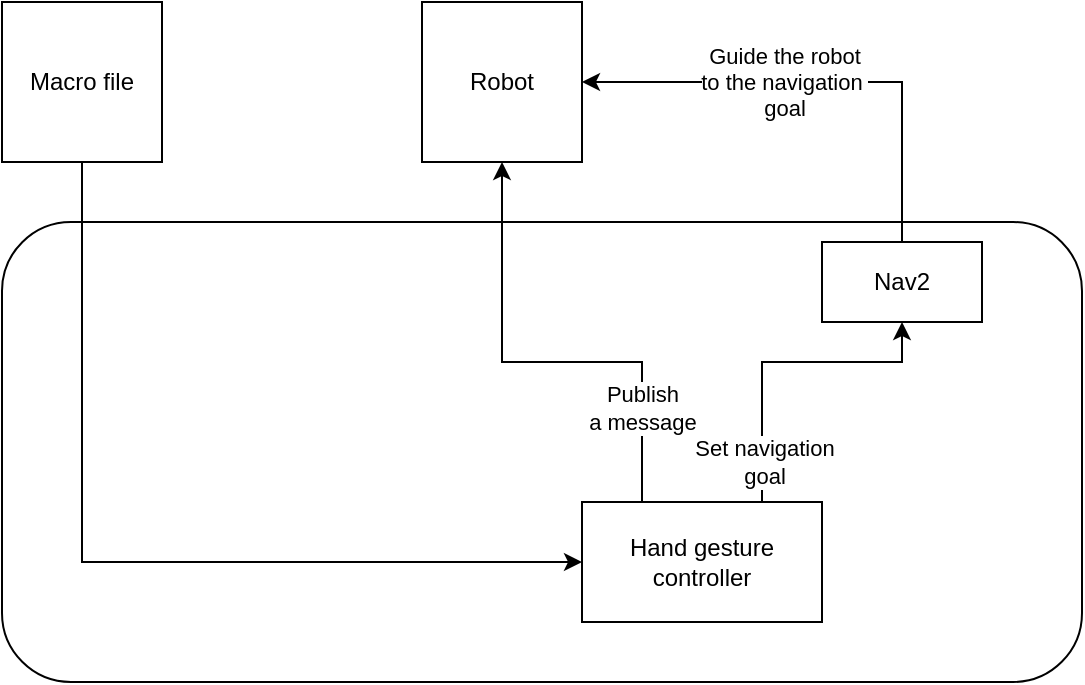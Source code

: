 <mxfile version="17.4.0" type="device"><diagram id="ZfYbE3icnpaA4doGJaWZ" name="Page-1"><mxGraphModel dx="1298" dy="797" grid="1" gridSize="10" guides="1" tooltips="1" connect="1" arrows="1" fold="1" page="1" pageScale="1" pageWidth="827" pageHeight="1169" math="0" shadow="0"><root><mxCell id="0"/><mxCell id="1" parent="0"/><mxCell id="SiE75yfFAL-UkXVnHlXZ-36" value="" style="rounded=1;whiteSpace=wrap;html=1;fillColor=none;" parent="1" vertex="1"><mxGeometry x="80" y="170" width="540" height="230" as="geometry"/></mxCell><mxCell id="Fcaem7_oQy2FdW7nL6Lg-1" style="edgeStyle=orthogonalEdgeStyle;rounded=0;orthogonalLoop=1;jettySize=auto;html=1;entryX=0;entryY=0.5;entryDx=0;entryDy=0;" parent="1" source="SiE75yfFAL-UkXVnHlXZ-5" target="SiE75yfFAL-UkXVnHlXZ-19" edge="1"><mxGeometry relative="1" as="geometry"><Array as="points"><mxPoint x="120" y="340"/></Array></mxGeometry></mxCell><mxCell id="SiE75yfFAL-UkXVnHlXZ-5" value="Macro file" style="whiteSpace=wrap;html=1;aspect=fixed;" parent="1" vertex="1"><mxGeometry x="80" y="60" width="80" height="80" as="geometry"/></mxCell><mxCell id="SiE75yfFAL-UkXVnHlXZ-19" value="Hand gesture controller" style="rounded=0;whiteSpace=wrap;html=1;" parent="1" vertex="1"><mxGeometry x="370" y="310" width="120" height="60" as="geometry"/></mxCell><mxCell id="SiE75yfFAL-UkXVnHlXZ-24" value="Nav2" style="rounded=0;whiteSpace=wrap;html=1;" parent="1" vertex="1"><mxGeometry x="490" y="180" width="80" height="40" as="geometry"/></mxCell><mxCell id="SiE75yfFAL-UkXVnHlXZ-25" value="Robot" style="whiteSpace=wrap;html=1;aspect=fixed;" parent="1" vertex="1"><mxGeometry x="290" y="60" width="80" height="80" as="geometry"/></mxCell><mxCell id="SiE75yfFAL-UkXVnHlXZ-26" value="" style="endArrow=classic;html=1;rounded=0;exitX=0.75;exitY=0;exitDx=0;exitDy=0;entryX=0.5;entryY=1;entryDx=0;entryDy=0;" parent="1" source="SiE75yfFAL-UkXVnHlXZ-19" target="SiE75yfFAL-UkXVnHlXZ-24" edge="1"><mxGeometry width="50" height="50" relative="1" as="geometry"><mxPoint x="370" y="440" as="sourcePoint"/><mxPoint x="420" y="390" as="targetPoint"/><Array as="points"><mxPoint x="460" y="240"/><mxPoint x="530" y="240"/></Array></mxGeometry></mxCell><mxCell id="SiE75yfFAL-UkXVnHlXZ-27" value="Set navigation&lt;br&gt;goal" style="edgeLabel;html=1;align=center;verticalAlign=middle;resizable=0;points=[];" parent="SiE75yfFAL-UkXVnHlXZ-26" vertex="1" connectable="0"><mxGeometry x="-0.611" y="-1" relative="1" as="geometry"><mxPoint y="11" as="offset"/></mxGeometry></mxCell><mxCell id="SiE75yfFAL-UkXVnHlXZ-28" value="" style="endArrow=classic;html=1;rounded=0;exitX=0.5;exitY=0;exitDx=0;exitDy=0;entryX=1;entryY=0.5;entryDx=0;entryDy=0;" parent="1" source="SiE75yfFAL-UkXVnHlXZ-24" target="SiE75yfFAL-UkXVnHlXZ-25" edge="1"><mxGeometry width="50" height="50" relative="1" as="geometry"><mxPoint x="370" y="440" as="sourcePoint"/><mxPoint x="420" y="390" as="targetPoint"/><Array as="points"><mxPoint x="530" y="100"/></Array></mxGeometry></mxCell><mxCell id="SiE75yfFAL-UkXVnHlXZ-29" value="Guide the robot&lt;br&gt;to the navigation&amp;nbsp;&lt;br&gt;goal" style="edgeLabel;html=1;align=center;verticalAlign=middle;resizable=0;points=[];" parent="SiE75yfFAL-UkXVnHlXZ-28" vertex="1" connectable="0"><mxGeometry x="-0.117" y="1" relative="1" as="geometry"><mxPoint x="-33" y="-1" as="offset"/></mxGeometry></mxCell><mxCell id="SiE75yfFAL-UkXVnHlXZ-30" value="" style="endArrow=classic;html=1;rounded=0;exitX=0.25;exitY=0;exitDx=0;exitDy=0;entryX=0.5;entryY=1;entryDx=0;entryDy=0;" parent="1" source="SiE75yfFAL-UkXVnHlXZ-19" target="SiE75yfFAL-UkXVnHlXZ-25" edge="1"><mxGeometry width="50" height="50" relative="1" as="geometry"><mxPoint x="370" y="440" as="sourcePoint"/><mxPoint x="420" y="390" as="targetPoint"/><Array as="points"><mxPoint x="400" y="240"/><mxPoint x="330" y="240"/></Array></mxGeometry></mxCell><mxCell id="SiE75yfFAL-UkXVnHlXZ-31" value="Publish&lt;br&gt;a message" style="edgeLabel;html=1;align=center;verticalAlign=middle;resizable=0;points=[];" parent="SiE75yfFAL-UkXVnHlXZ-30" vertex="1" connectable="0"><mxGeometry x="-0.522" relative="1" as="geometry"><mxPoint y="10" as="offset"/></mxGeometry></mxCell></root></mxGraphModel></diagram></mxfile>